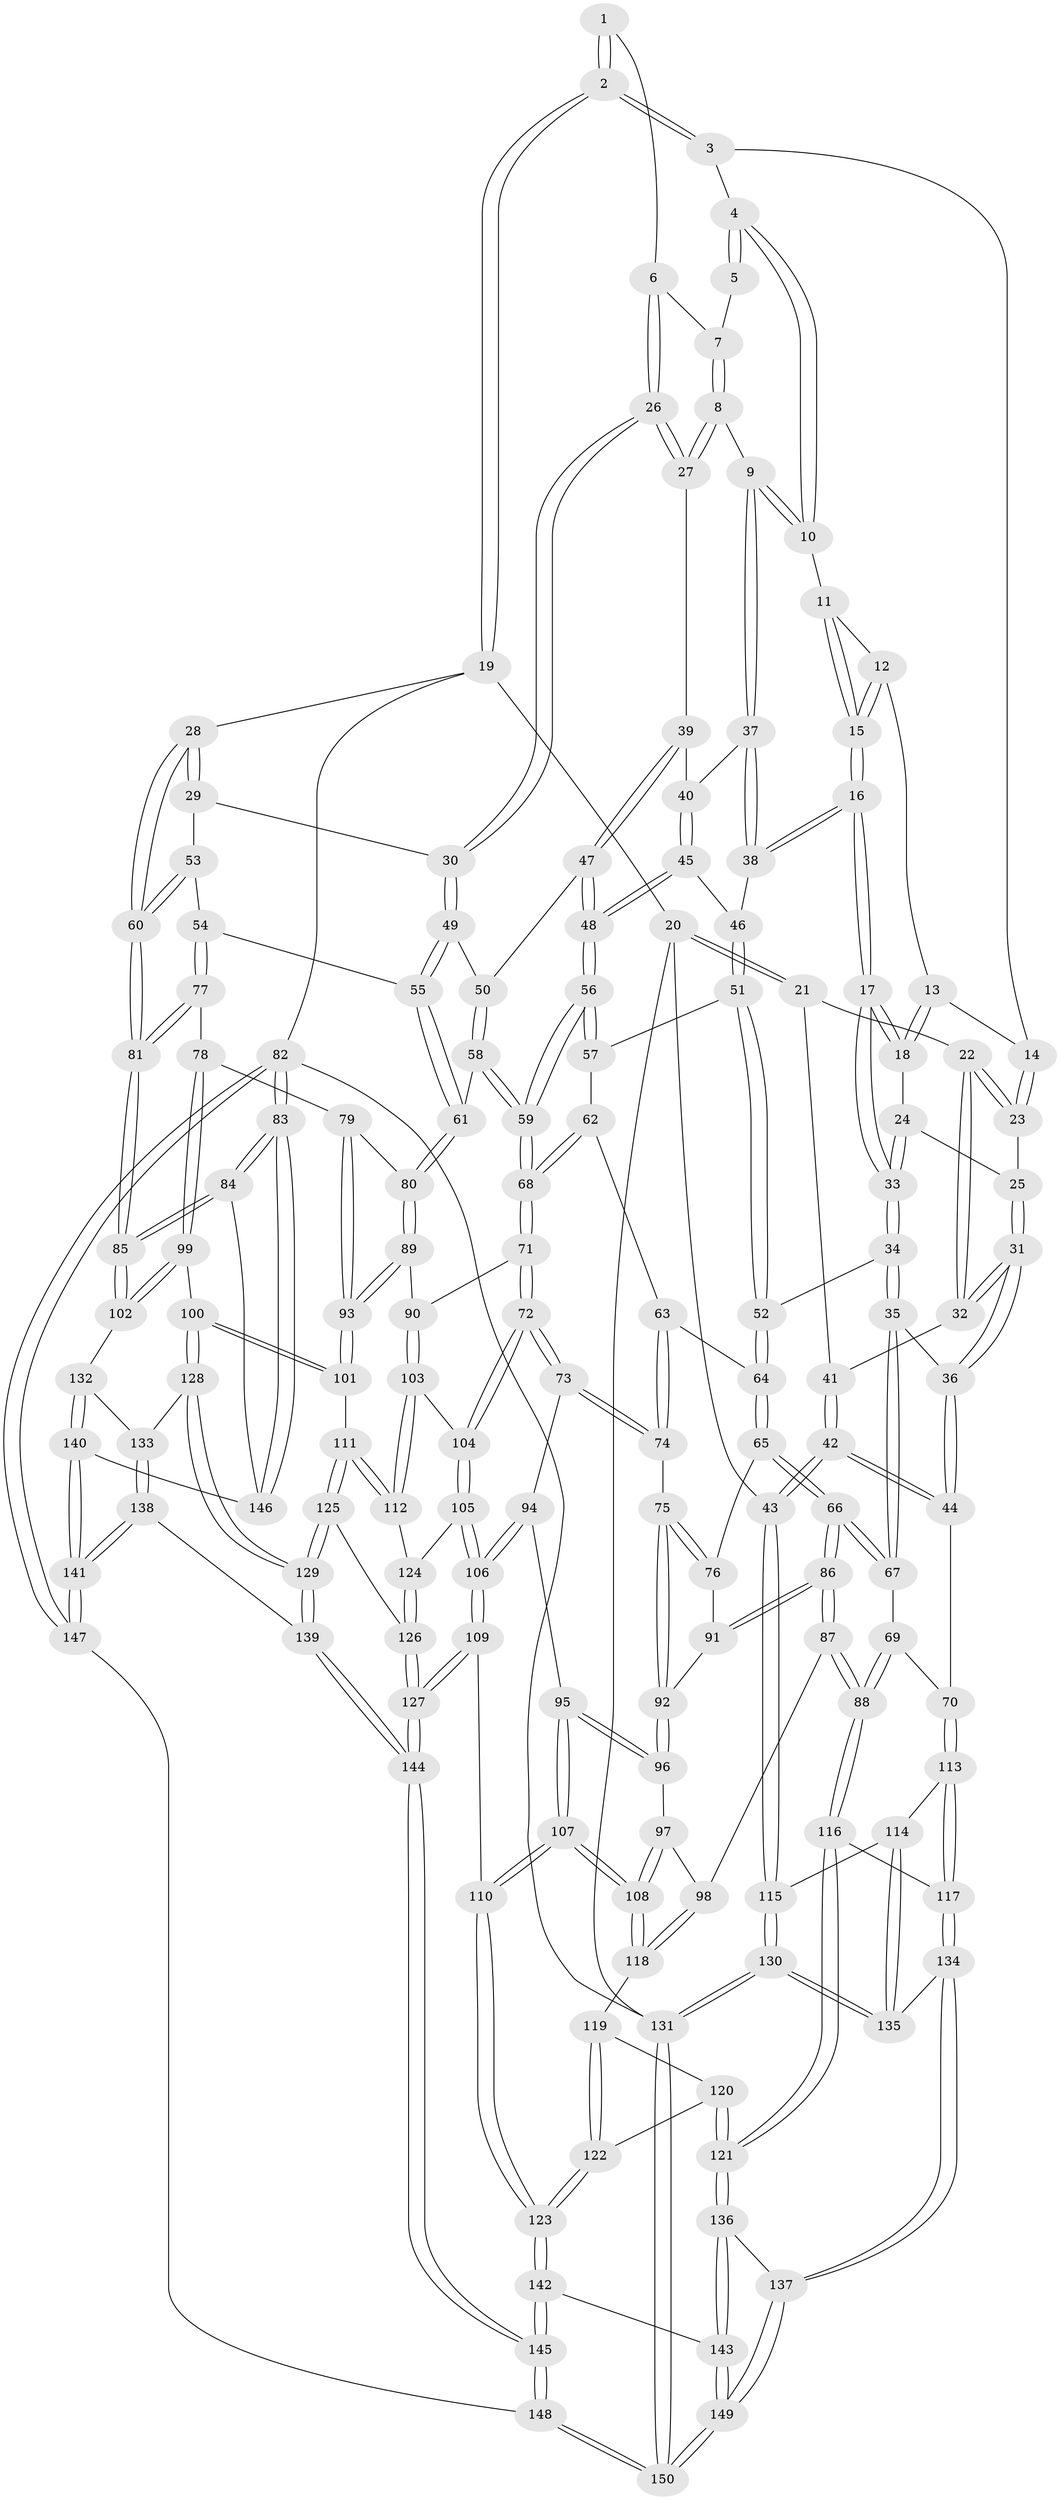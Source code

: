// coarse degree distribution, {3: 0.6981132075471698, 2: 0.02830188679245283, 4: 0.27358490566037735}
// Generated by graph-tools (version 1.1) at 2025/38/03/04/25 23:38:26]
// undirected, 150 vertices, 372 edges
graph export_dot {
  node [color=gray90,style=filled];
  1 [pos="+0.8755855009734052+0"];
  2 [pos="+1+0"];
  3 [pos="+0.5720159202055968+0"];
  4 [pos="+0.6213202967193364+0.07797333680868576"];
  5 [pos="+0.6601668789407669+0.07423615093782435"];
  6 [pos="+0.7804527692197736+0.12202972543433498"];
  7 [pos="+0.7269887308387061+0.11457889258832596"];
  8 [pos="+0.672435584875458+0.16683368125625248"];
  9 [pos="+0.5870981246903985+0.14665786044750875"];
  10 [pos="+0.5843865505419744+0.14124478836145354"];
  11 [pos="+0.563295019787333+0.137155913833329"];
  12 [pos="+0.33818666605315806+0"];
  13 [pos="+0.29966953421269643+0"];
  14 [pos="+0.23548171413428415+0"];
  15 [pos="+0.4422004889729818+0.20029453269737788"];
  16 [pos="+0.41969259144254695+0.2571810442028235"];
  17 [pos="+0.38287909948304566+0.27808926400819284"];
  18 [pos="+0.3690349105031173+0.23985714797604554"];
  19 [pos="+1+0"];
  20 [pos="+0+0"];
  21 [pos="+0+0"];
  22 [pos="+0.11999171297666969+0"];
  23 [pos="+0.17057465189771456+0"];
  24 [pos="+0.2821419004997472+0.13948123158688863"];
  25 [pos="+0.22480670459702531+0.03718974573658035"];
  26 [pos="+0.7837443402008561+0.23278065481206348"];
  27 [pos="+0.7772714010580448+0.2322194467365777"];
  28 [pos="+1+0"];
  29 [pos="+0.8845513094366513+0.23029675184117734"];
  30 [pos="+0.7923777616211434+0.2408708352866426"];
  31 [pos="+0.24842199739589865+0.31834306152519065"];
  32 [pos="+0.15654562862786547+0.26509454633461105"];
  33 [pos="+0.3468383340914227+0.3185836953453243"];
  34 [pos="+0.3367335872657969+0.33247377793280125"];
  35 [pos="+0.2953853282734669+0.345942677031173"];
  36 [pos="+0.2586367919017679+0.33296590300667067"];
  37 [pos="+0.590121065565688+0.20511745573883006"];
  38 [pos="+0.4991282305368325+0.27994767096045775"];
  39 [pos="+0.6437326911773588+0.2697412269800076"];
  40 [pos="+0.6259776379520177+0.2622004630109556"];
  41 [pos="+0.09734675945403003+0.26832548795619493"];
  42 [pos="+0+0.4588377373215428"];
  43 [pos="+0+0.46306095962961813"];
  44 [pos="+0.01120585313036071+0.47258750494449997"];
  45 [pos="+0.5809599113204261+0.3199085613224262"];
  46 [pos="+0.5102220268461631+0.29771460781223297"];
  47 [pos="+0.6690831890726038+0.3413828525452847"];
  48 [pos="+0.5891384791754707+0.414868581253996"];
  49 [pos="+0.7820960230641032+0.3370163766320564"];
  50 [pos="+0.7015105111033502+0.35064862164571486"];
  51 [pos="+0.5067705034580641+0.383030821468962"];
  52 [pos="+0.3750801234211419+0.3616011539990849"];
  53 [pos="+0.9299396209456027+0.33584338646121076"];
  54 [pos="+0.8258606807681234+0.40641950841733093"];
  55 [pos="+0.8126189704352315+0.40211457477761586"];
  56 [pos="+0.5847440312217425+0.4264028661061159"];
  57 [pos="+0.5145705179699944+0.3909362119533204"];
  58 [pos="+0.6810566318152371+0.4781243770581702"];
  59 [pos="+0.5985775239956979+0.4728389138550269"];
  60 [pos="+1+0.4338221005612104"];
  61 [pos="+0.718646900303502+0.48935456093225405"];
  62 [pos="+0.45493620181315314+0.4517818000779163"];
  63 [pos="+0.43019061396438835+0.44991749940638753"];
  64 [pos="+0.4226518457642923+0.4475881120645844"];
  65 [pos="+0.3897715004590631+0.5165044909016185"];
  66 [pos="+0.3295657214647425+0.5182452041430136"];
  67 [pos="+0.2879716142255905+0.4839775112418623"];
  68 [pos="+0.558088101655177+0.5312304934664882"];
  69 [pos="+0.26147546768109886+0.5027234046350519"];
  70 [pos="+0.1414658257020024+0.5592351194566513"];
  71 [pos="+0.5579182540442609+0.5316727795452381"];
  72 [pos="+0.5518568441383308+0.5384872021851832"];
  73 [pos="+0.4988112563049712+0.5583898410194182"];
  74 [pos="+0.4729390586939844+0.5506415037659863"];
  75 [pos="+0.4562831947290109+0.5482890187226663"];
  76 [pos="+0.41502658689068694+0.5361644556504426"];
  77 [pos="+0.8570231184678723+0.4388495263068936"];
  78 [pos="+0.8531164404495246+0.5578461964057564"];
  79 [pos="+0.8269499366930749+0.5516971191529302"];
  80 [pos="+0.7338665090378669+0.5238311459364088"];
  81 [pos="+1+0.5075517154186855"];
  82 [pos="+1+1"];
  83 [pos="+1+1"];
  84 [pos="+1+0.6548653925276329"];
  85 [pos="+1+0.6496683730600246"];
  86 [pos="+0.3348517020479144+0.6004627704153198"];
  87 [pos="+0.32796678760940823+0.6259830426075015"];
  88 [pos="+0.2842678812047333+0.6493098045415472"];
  89 [pos="+0.7210680752944347+0.5997305962518727"];
  90 [pos="+0.6406716740894556+0.5975997450504494"];
  91 [pos="+0.39229052478756465+0.5836463038180122"];
  92 [pos="+0.40719474419818424+0.6009890457184152"];
  93 [pos="+0.7354279377389463+0.6403061388584805"];
  94 [pos="+0.4863633301790104+0.5833264101224371"];
  95 [pos="+0.457723527200342+0.61528224224847"];
  96 [pos="+0.41114023598405547+0.6189831755517005"];
  97 [pos="+0.40448653157828707+0.6256473810846197"];
  98 [pos="+0.36305243254764014+0.64330161962743"];
  99 [pos="+0.8817787884596971+0.5926581102228725"];
  100 [pos="+0.7554886876721442+0.6674724468827018"];
  101 [pos="+0.7413804023505512+0.6597692582367035"];
  102 [pos="+1+0.6510388117010156"];
  103 [pos="+0.6373571652027481+0.6438232806236713"];
  104 [pos="+0.5685792194092927+0.6635443797857735"];
  105 [pos="+0.5655138466654929+0.6753479676372325"];
  106 [pos="+0.515955476213937+0.7397562273135709"];
  107 [pos="+0.4494576015882837+0.6831783320153461"];
  108 [pos="+0.4411672995153303+0.6773498307782442"];
  109 [pos="+0.509305576224762+0.7523764267043594"];
  110 [pos="+0.47671492163362555+0.7554762830017733"];
  111 [pos="+0.6871065803681756+0.6840960933394746"];
  112 [pos="+0.6800623559140307+0.6816903153856483"];
  113 [pos="+0.1832163129492742+0.664192474038573"];
  114 [pos="+0.08057430667902671+0.7156250007864897"];
  115 [pos="+0+0.6805375487414199"];
  116 [pos="+0.23542613454758002+0.688023936125666"];
  117 [pos="+0.20413478819077996+0.6799756650044808"];
  118 [pos="+0.3669627686034972+0.6500053964535116"];
  119 [pos="+0.36883668317420193+0.6583164574526251"];
  120 [pos="+0.35494035835726695+0.7542387133375678"];
  121 [pos="+0.29665431854311675+0.7704743765845804"];
  122 [pos="+0.4473378706869426+0.7533920635805498"];
  123 [pos="+0.47360563583352056+0.7571620776225265"];
  124 [pos="+0.6188661082368832+0.6926244968103015"];
  125 [pos="+0.6495654082163966+0.7882004494973796"];
  126 [pos="+0.6393817100143606+0.7881827995142106"];
  127 [pos="+0.5698452984176386+0.7984253657045901"];
  128 [pos="+0.7846686065378212+0.7251119971124015"];
  129 [pos="+0.7084355453053112+0.8235737446290196"];
  130 [pos="+0+0.9968662151190885"];
  131 [pos="+0+1"];
  132 [pos="+0.8515756478627925+0.746577142602883"];
  133 [pos="+0.830928392414061+0.7429601070940308"];
  134 [pos="+0.1243709396634531+0.8717659850513731"];
  135 [pos="+0.1044627401493571+0.8706673374744545"];
  136 [pos="+0.28597433251052323+0.872353329021815"];
  137 [pos="+0.134216465713969+0.8767434179927783"];
  138 [pos="+0.7731660413698144+0.8720941633365425"];
  139 [pos="+0.7165810501557407+0.8431800586109003"];
  140 [pos="+0.8683263409201201+0.9020348722528831"];
  141 [pos="+0.840442346496139+0.9240990247227328"];
  142 [pos="+0.4140696911272553+0.9077048295782946"];
  143 [pos="+0.3022735155989517+0.892513204007835"];
  144 [pos="+0.5618412525899782+1"];
  145 [pos="+0.5605107737966696+1"];
  146 [pos="+0.8986048678296207+0.8944335429776604"];
  147 [pos="+0.7687037743872217+1"];
  148 [pos="+0.5810618569378027+1"];
  149 [pos="+0.22677441697058084+1"];
  150 [pos="+0.22345220035654922+1"];
  1 -- 2;
  1 -- 2;
  1 -- 6;
  2 -- 3;
  2 -- 3;
  2 -- 19;
  2 -- 19;
  3 -- 4;
  3 -- 14;
  4 -- 5;
  4 -- 5;
  4 -- 10;
  4 -- 10;
  5 -- 7;
  6 -- 7;
  6 -- 26;
  6 -- 26;
  7 -- 8;
  7 -- 8;
  8 -- 9;
  8 -- 27;
  8 -- 27;
  9 -- 10;
  9 -- 10;
  9 -- 37;
  9 -- 37;
  10 -- 11;
  11 -- 12;
  11 -- 15;
  11 -- 15;
  12 -- 13;
  12 -- 15;
  12 -- 15;
  13 -- 14;
  13 -- 18;
  13 -- 18;
  14 -- 23;
  14 -- 23;
  15 -- 16;
  15 -- 16;
  16 -- 17;
  16 -- 17;
  16 -- 38;
  16 -- 38;
  17 -- 18;
  17 -- 18;
  17 -- 33;
  17 -- 33;
  18 -- 24;
  19 -- 20;
  19 -- 28;
  19 -- 82;
  20 -- 21;
  20 -- 21;
  20 -- 43;
  20 -- 131;
  21 -- 22;
  21 -- 41;
  22 -- 23;
  22 -- 23;
  22 -- 32;
  22 -- 32;
  23 -- 25;
  24 -- 25;
  24 -- 33;
  24 -- 33;
  25 -- 31;
  25 -- 31;
  26 -- 27;
  26 -- 27;
  26 -- 30;
  26 -- 30;
  27 -- 39;
  28 -- 29;
  28 -- 29;
  28 -- 60;
  28 -- 60;
  29 -- 30;
  29 -- 53;
  30 -- 49;
  30 -- 49;
  31 -- 32;
  31 -- 32;
  31 -- 36;
  31 -- 36;
  32 -- 41;
  33 -- 34;
  33 -- 34;
  34 -- 35;
  34 -- 35;
  34 -- 52;
  35 -- 36;
  35 -- 67;
  35 -- 67;
  36 -- 44;
  36 -- 44;
  37 -- 38;
  37 -- 38;
  37 -- 40;
  38 -- 46;
  39 -- 40;
  39 -- 47;
  39 -- 47;
  40 -- 45;
  40 -- 45;
  41 -- 42;
  41 -- 42;
  42 -- 43;
  42 -- 43;
  42 -- 44;
  42 -- 44;
  43 -- 115;
  43 -- 115;
  44 -- 70;
  45 -- 46;
  45 -- 48;
  45 -- 48;
  46 -- 51;
  46 -- 51;
  47 -- 48;
  47 -- 48;
  47 -- 50;
  48 -- 56;
  48 -- 56;
  49 -- 50;
  49 -- 55;
  49 -- 55;
  50 -- 58;
  50 -- 58;
  51 -- 52;
  51 -- 52;
  51 -- 57;
  52 -- 64;
  52 -- 64;
  53 -- 54;
  53 -- 60;
  53 -- 60;
  54 -- 55;
  54 -- 77;
  54 -- 77;
  55 -- 61;
  55 -- 61;
  56 -- 57;
  56 -- 57;
  56 -- 59;
  56 -- 59;
  57 -- 62;
  58 -- 59;
  58 -- 59;
  58 -- 61;
  59 -- 68;
  59 -- 68;
  60 -- 81;
  60 -- 81;
  61 -- 80;
  61 -- 80;
  62 -- 63;
  62 -- 68;
  62 -- 68;
  63 -- 64;
  63 -- 74;
  63 -- 74;
  64 -- 65;
  64 -- 65;
  65 -- 66;
  65 -- 66;
  65 -- 76;
  66 -- 67;
  66 -- 67;
  66 -- 86;
  66 -- 86;
  67 -- 69;
  68 -- 71;
  68 -- 71;
  69 -- 70;
  69 -- 88;
  69 -- 88;
  70 -- 113;
  70 -- 113;
  71 -- 72;
  71 -- 72;
  71 -- 90;
  72 -- 73;
  72 -- 73;
  72 -- 104;
  72 -- 104;
  73 -- 74;
  73 -- 74;
  73 -- 94;
  74 -- 75;
  75 -- 76;
  75 -- 76;
  75 -- 92;
  75 -- 92;
  76 -- 91;
  77 -- 78;
  77 -- 81;
  77 -- 81;
  78 -- 79;
  78 -- 99;
  78 -- 99;
  79 -- 80;
  79 -- 93;
  79 -- 93;
  80 -- 89;
  80 -- 89;
  81 -- 85;
  81 -- 85;
  82 -- 83;
  82 -- 83;
  82 -- 147;
  82 -- 147;
  82 -- 131;
  83 -- 84;
  83 -- 84;
  83 -- 146;
  83 -- 146;
  84 -- 85;
  84 -- 85;
  84 -- 146;
  85 -- 102;
  85 -- 102;
  86 -- 87;
  86 -- 87;
  86 -- 91;
  86 -- 91;
  87 -- 88;
  87 -- 88;
  87 -- 98;
  88 -- 116;
  88 -- 116;
  89 -- 90;
  89 -- 93;
  89 -- 93;
  90 -- 103;
  90 -- 103;
  91 -- 92;
  92 -- 96;
  92 -- 96;
  93 -- 101;
  93 -- 101;
  94 -- 95;
  94 -- 106;
  94 -- 106;
  95 -- 96;
  95 -- 96;
  95 -- 107;
  95 -- 107;
  96 -- 97;
  97 -- 98;
  97 -- 108;
  97 -- 108;
  98 -- 118;
  98 -- 118;
  99 -- 100;
  99 -- 102;
  99 -- 102;
  100 -- 101;
  100 -- 101;
  100 -- 128;
  100 -- 128;
  101 -- 111;
  102 -- 132;
  103 -- 104;
  103 -- 112;
  103 -- 112;
  104 -- 105;
  104 -- 105;
  105 -- 106;
  105 -- 106;
  105 -- 124;
  106 -- 109;
  106 -- 109;
  107 -- 108;
  107 -- 108;
  107 -- 110;
  107 -- 110;
  108 -- 118;
  108 -- 118;
  109 -- 110;
  109 -- 127;
  109 -- 127;
  110 -- 123;
  110 -- 123;
  111 -- 112;
  111 -- 112;
  111 -- 125;
  111 -- 125;
  112 -- 124;
  113 -- 114;
  113 -- 117;
  113 -- 117;
  114 -- 115;
  114 -- 135;
  114 -- 135;
  115 -- 130;
  115 -- 130;
  116 -- 117;
  116 -- 121;
  116 -- 121;
  117 -- 134;
  117 -- 134;
  118 -- 119;
  119 -- 120;
  119 -- 122;
  119 -- 122;
  120 -- 121;
  120 -- 121;
  120 -- 122;
  121 -- 136;
  121 -- 136;
  122 -- 123;
  122 -- 123;
  123 -- 142;
  123 -- 142;
  124 -- 126;
  124 -- 126;
  125 -- 126;
  125 -- 129;
  125 -- 129;
  126 -- 127;
  126 -- 127;
  127 -- 144;
  127 -- 144;
  128 -- 129;
  128 -- 129;
  128 -- 133;
  129 -- 139;
  129 -- 139;
  130 -- 131;
  130 -- 131;
  130 -- 135;
  130 -- 135;
  131 -- 150;
  131 -- 150;
  132 -- 133;
  132 -- 140;
  132 -- 140;
  133 -- 138;
  133 -- 138;
  134 -- 135;
  134 -- 137;
  134 -- 137;
  136 -- 137;
  136 -- 143;
  136 -- 143;
  137 -- 149;
  137 -- 149;
  138 -- 139;
  138 -- 141;
  138 -- 141;
  139 -- 144;
  139 -- 144;
  140 -- 141;
  140 -- 141;
  140 -- 146;
  141 -- 147;
  141 -- 147;
  142 -- 143;
  142 -- 145;
  142 -- 145;
  143 -- 149;
  143 -- 149;
  144 -- 145;
  144 -- 145;
  145 -- 148;
  145 -- 148;
  147 -- 148;
  148 -- 150;
  148 -- 150;
  149 -- 150;
  149 -- 150;
}
